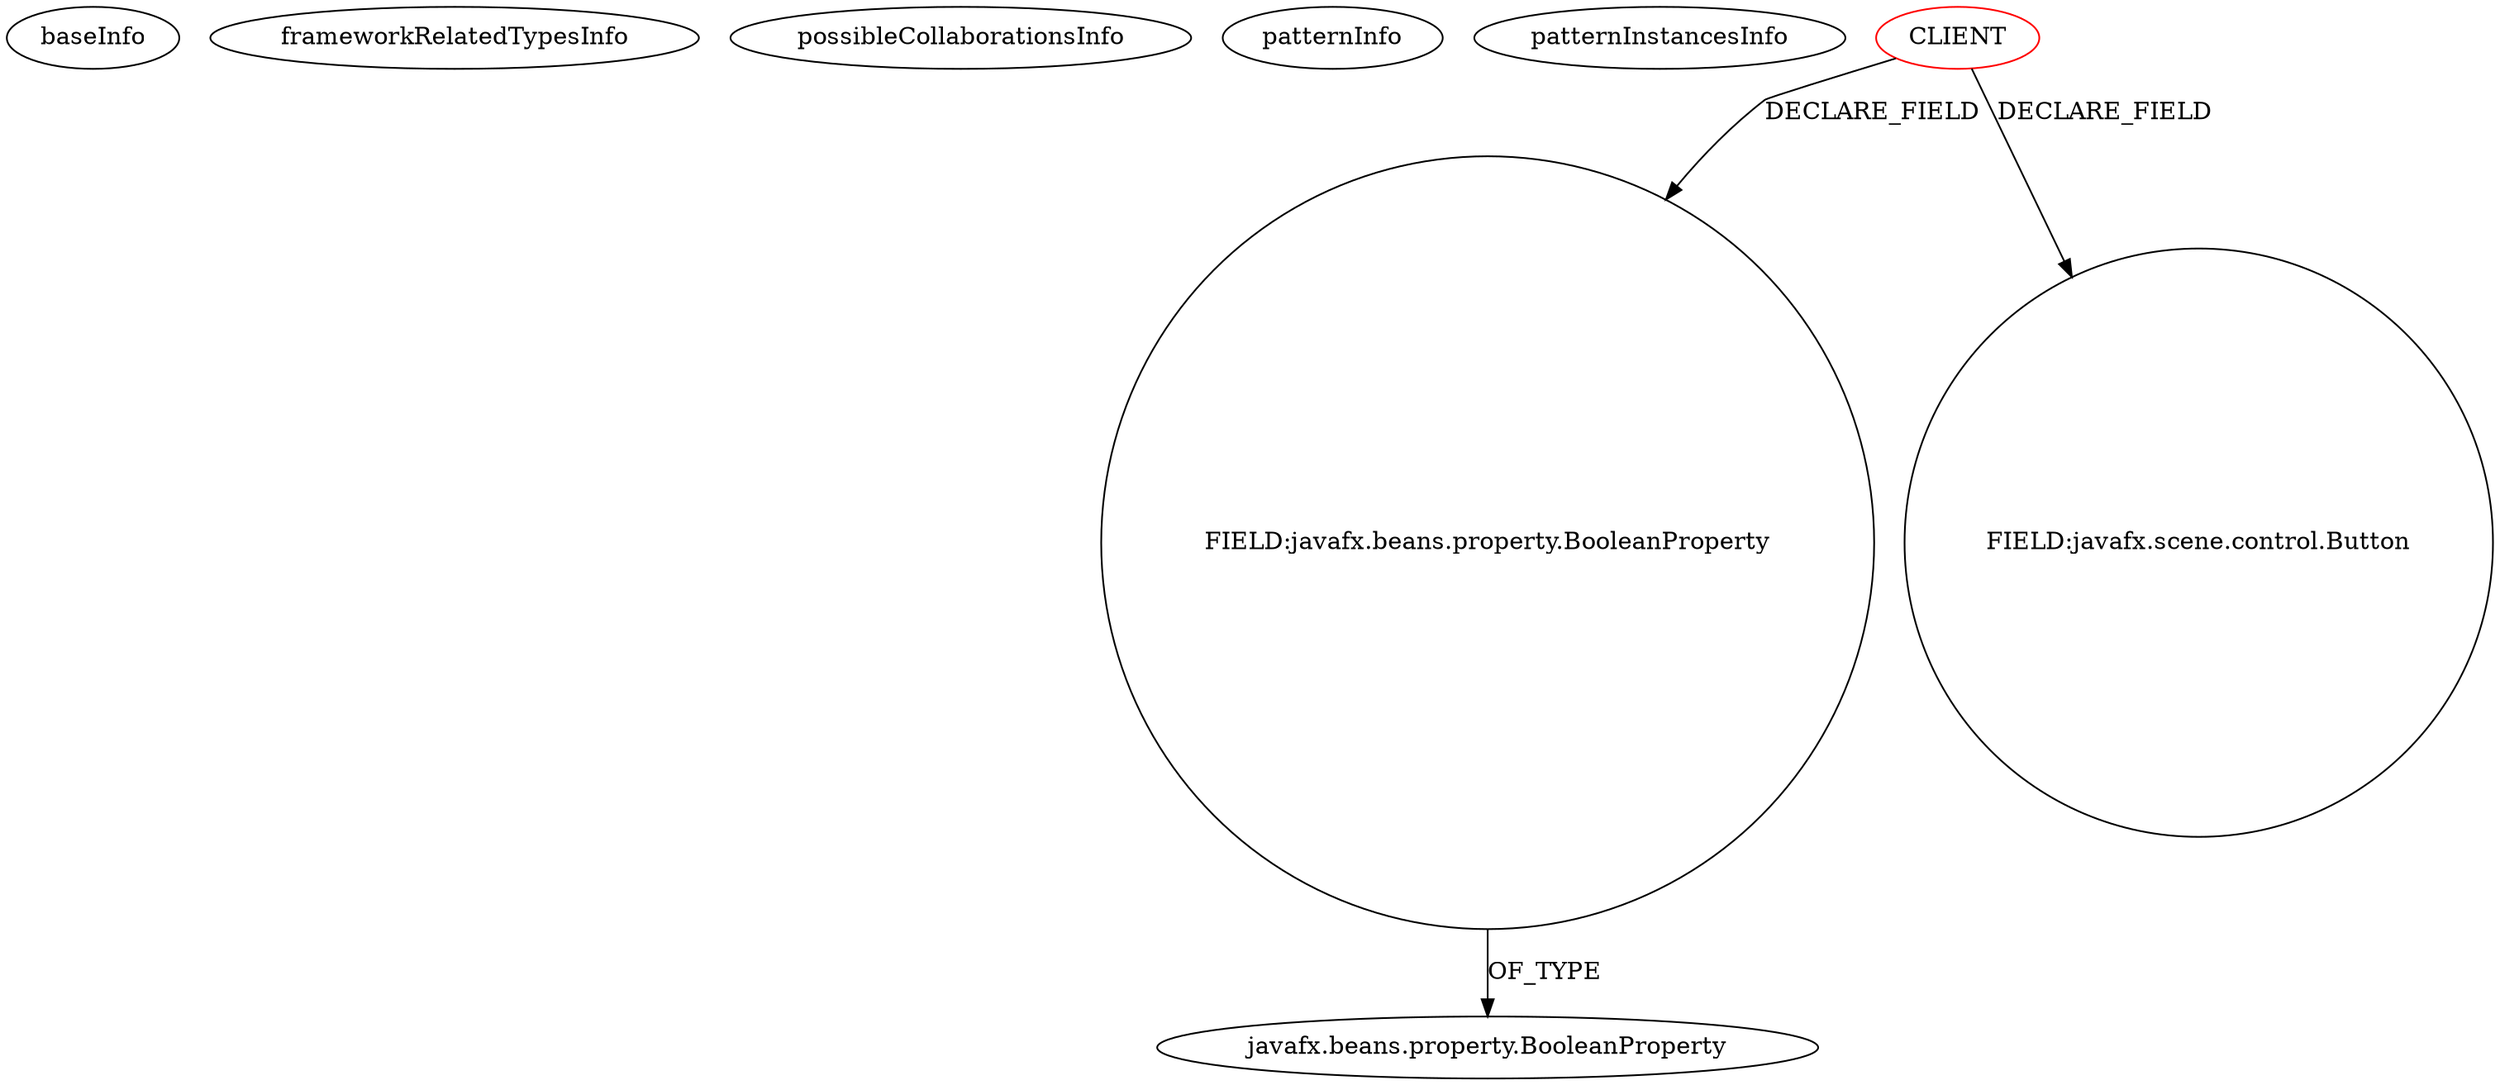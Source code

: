 digraph {
baseInfo[graphId=2182,category="pattern",isAnonymous=false,possibleRelation=false]
frameworkRelatedTypesInfo[]
possibleCollaborationsInfo[]
patternInfo[frequency=3.0,patternRootClient=0]
patternInstancesInfo[0="jperedadnr-Game2048HOL~/jperedadnr-Game2048HOL/Game2048HOL-master/src/org/hol/game2048/Board.java~Board~3394",1="Johnmalc-JavaFX~/Johnmalc-JavaFX/JavaFX-master/src/game/SingleClassNoXmlBallGame.java~SingleClassNoXmlBallGame~649",2="brunoborges-fx2048~/brunoborges-fx2048/fx2048-master/src/game2048/Board.java~Board~2229"]
40[label="FIELD:javafx.beans.property.BooleanProperty",vertexType="FIELD_DECLARATION",isFrameworkType=false,shape=circle]
17[label="javafx.beans.property.BooleanProperty",vertexType="FRAMEWORK_CLASS_TYPE",isFrameworkType=false]
0[label="CLIENT",vertexType="ROOT_CLIENT_CLASS_DECLARATION",isFrameworkType=false,color=red]
12[label="FIELD:javafx.scene.control.Button",vertexType="FIELD_DECLARATION",isFrameworkType=false,shape=circle]
0->12[label="DECLARE_FIELD"]
40->17[label="OF_TYPE"]
0->40[label="DECLARE_FIELD"]
}
